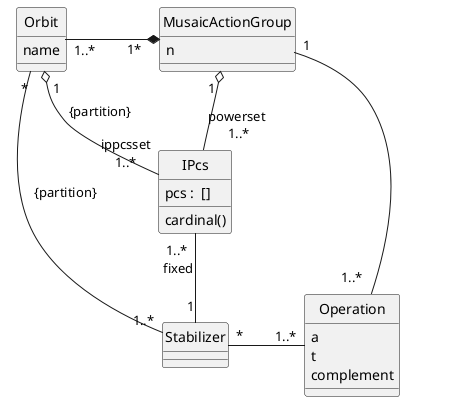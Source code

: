 @startuml

class MusaicActionGroup {
  n
}

class Operation {
  a
  t
  complement
}

class Orbit {
  name
}

class IPcs {
  pcs :  []
  cardinal()
}


MusaicActionGroup "1"  - " 1..*   " Operation : "                 "
Orbit "1..*"  -* " 1*   " MusaicActionGroup : "                 "
MusaicActionGroup "1 "  o-- "\npowerset \n1..*" IPcs :"                                           "

Orbit "*"  -- "1..*" Stabilizer :"{partition}             "
Orbit "  1"  o-- "ippcsset\n1..*" IPcs :" {partition}                     "
IPcs "1..* \nfixed" -- "1" Stabilizer
Stabilizer "*" - "1..*" Operation

hide circle
@enduml